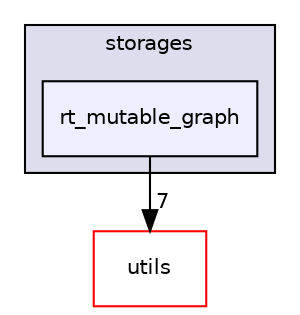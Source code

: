 digraph "/home/runner/work/GraphScope/GraphScope/flex/storages/rt_mutable_graph" {
  compound=true
  node [ fontsize="10", fontname="Helvetica"];
  edge [ labelfontsize="10", labelfontname="Helvetica"];
  subgraph clusterdir_0bdd5b7109e05b9939ed9c1c6f217959 {
    graph [ bgcolor="#ddddee", pencolor="black", label="storages" fontname="Helvetica", fontsize="10", URL="dir_0bdd5b7109e05b9939ed9c1c6f217959.html"]
  dir_6faf85451c2ea0ce304084ae4b878e7a [shape=box, label="rt_mutable_graph", style="filled", fillcolor="#eeeeff", pencolor="black", URL="dir_6faf85451c2ea0ce304084ae4b878e7a.html"];
  }
  dir_a95fcce11a0807c0de49b10c3984b702 [shape=box label="utils" fillcolor="white" style="filled" color="red" URL="dir_a95fcce11a0807c0de49b10c3984b702.html"];
  dir_6faf85451c2ea0ce304084ae4b878e7a->dir_a95fcce11a0807c0de49b10c3984b702 [headlabel="7", labeldistance=1.5 headhref="dir_000006_000007.html"];
}
